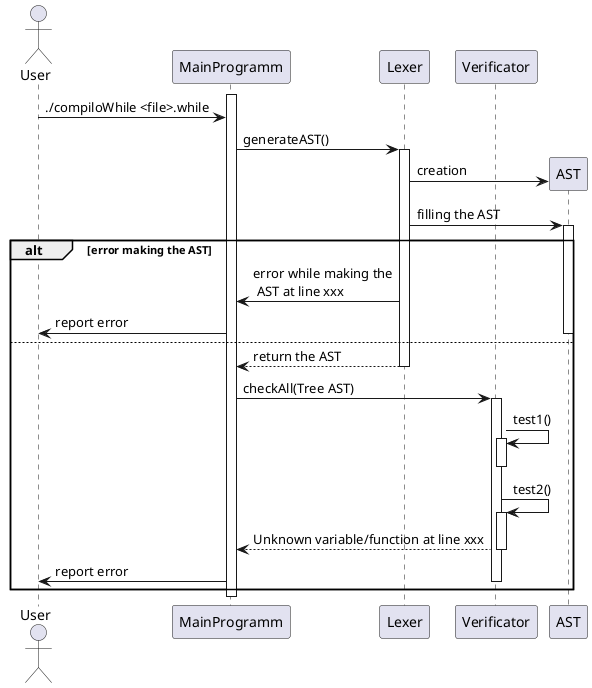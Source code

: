 @startuml

actor User as U
participant MainProgramm as S
participant Lexer as L
participant Verificator as V


activate S

U -> S : ./compiloWhile <file>.while

S -> L : generateAST()
activate L
create AST 
L -> AST  : creation
L -> AST : filling the AST
activate AST
alt error making the AST
L -> S : error while making the\n AST at line xxx
S -> U : report error 
deactivate AST
else

L --> S : return the AST
deactivate L



S -> V : checkAll(Tree AST)
activate V
V -> V : test1()
activate V
deactivate V
V -> V : test2()
activate V
V --> S : Unknown variable/function at line xxx
deactivate V
S -> U : report error
deactivate V

end

deactivate S
@enduml
